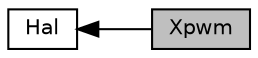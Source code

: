 digraph "Xpwm"
{
  edge [fontname="Helvetica",fontsize="10",labelfontname="Helvetica",labelfontsize="10"];
  node [fontname="Helvetica",fontsize="10",shape=record];
  rankdir=LR;
  Node1 [label="Hal",height=0.2,width=0.4,color="black", fillcolor="white", style="filled",URL="$group__hal.html"];
  Node0 [label="Xpwm",height=0.2,width=0.4,color="black", fillcolor="grey75", style="filled", fontcolor="black"];
  Node1->Node0 [shape=plaintext, dir="back", style="solid"];
}
